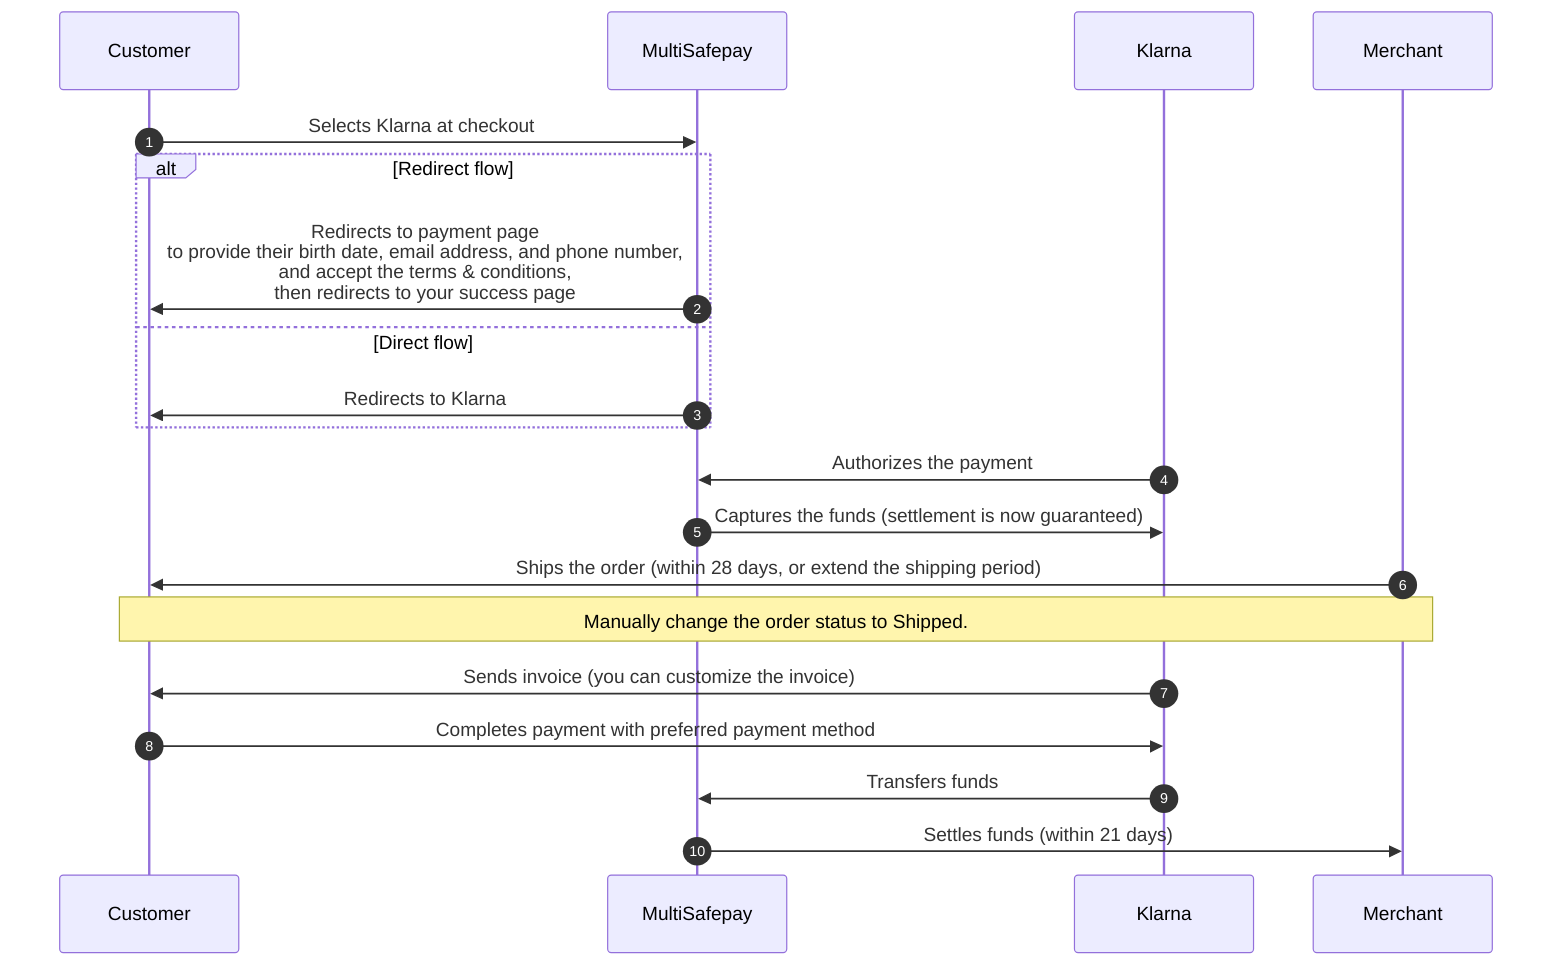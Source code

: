 sequenceDiagram
    autonumber
    participant C as Customer
    participant Mu as MultiSafepay
    participant K as Klarna
    participant Me as Merchant

    C->>Mu: Selects Klarna at checkout
    alt Redirect flow
    Mu->>C: Redirects to payment page <br> to provide their birth date, email address, and phone number, <br> and accept the terms & conditions, <br> then redirects to your success page
    else Direct flow
    Mu->>C: Redirects to Klarna
    end
    K->>Mu: Authorizes the payment
    Mu->>K: Captures the funds (settlement is now guaranteed)
    Me->>C: Ships the order (within 28 days, or extend the shipping period)
    Note over Me,C: Manually change the order status to Shipped. 
    K->>C: Sends invoice (you can customize the invoice) 
    C->>K: Completes payment with preferred payment method
    K->>Mu: Transfers funds 
    Mu->>Me: Settles funds (within 21 days)